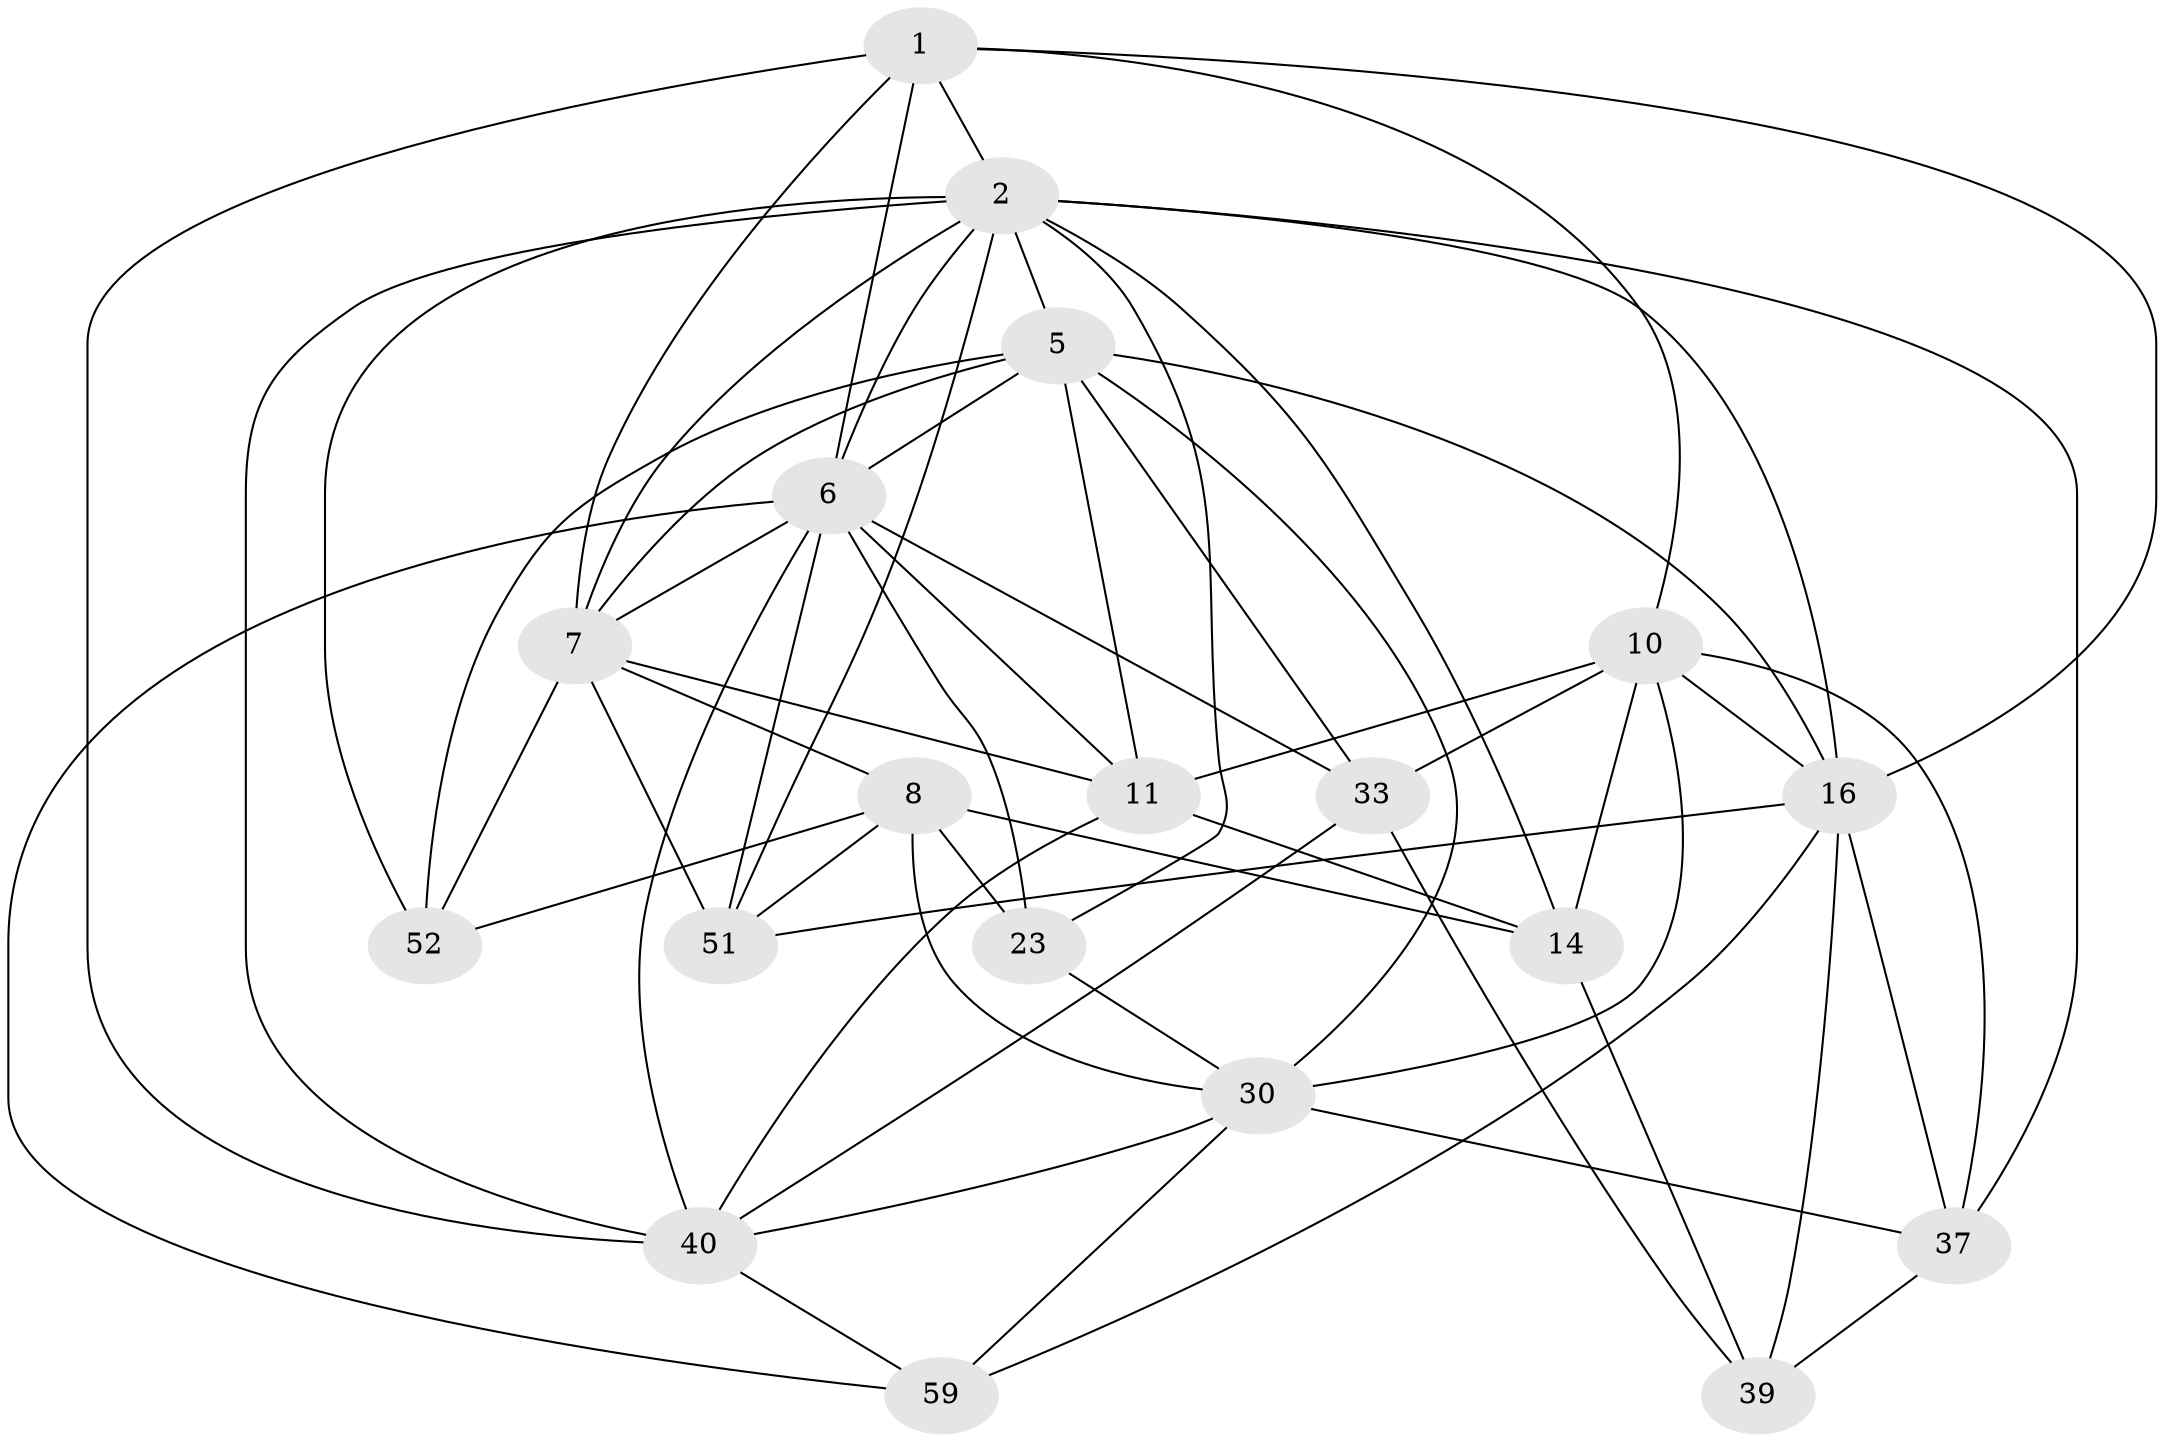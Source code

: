 // original degree distribution, {4: 1.0}
// Generated by graph-tools (version 1.1) at 2025/20/03/04/25 18:20:36]
// undirected, 19 vertices, 60 edges
graph export_dot {
graph [start="1"]
  node [color=gray90,style=filled];
  1 [super="+53+12"];
  2 [super="+4+3+15+38"];
  5 [super="+32+26"];
  6 [super="+35+36+17"];
  7 [super="+18+13+9+20"];
  8 [super="+25+41"];
  10 [super="+58+21"];
  11 [super="+27+31"];
  14 [super="+28"];
  16 [super="+44+22+29"];
  23;
  30 [super="+43+62+46"];
  33 [super="+34+54"];
  37 [super="+49+47"];
  39;
  40 [super="+50+63"];
  51 [super="+61"];
  52;
  59;
  1 -- 40 [weight=2];
  1 -- 7 [weight=2];
  1 -- 10 [weight=3];
  1 -- 6;
  1 -- 2;
  1 -- 16;
  2 -- 40 [weight=2];
  2 -- 51;
  2 -- 37;
  2 -- 52;
  2 -- 6;
  2 -- 23;
  2 -- 14;
  2 -- 7;
  2 -- 5 [weight=2];
  2 -- 16 [weight=2];
  5 -- 16;
  5 -- 33;
  5 -- 52;
  5 -- 6;
  5 -- 7 [weight=3];
  5 -- 30 [weight=2];
  5 -- 11;
  6 -- 40;
  6 -- 33 [weight=2];
  6 -- 59;
  6 -- 23;
  6 -- 7;
  6 -- 11 [weight=2];
  6 -- 51;
  7 -- 8 [weight=3];
  7 -- 51 [weight=2];
  7 -- 52;
  7 -- 11;
  8 -- 14;
  8 -- 52;
  8 -- 23;
  8 -- 51;
  8 -- 30;
  10 -- 14 [weight=2];
  10 -- 11 [weight=2];
  10 -- 30;
  10 -- 33 [weight=3];
  10 -- 37 [weight=2];
  10 -- 16;
  11 -- 40;
  11 -- 14;
  14 -- 39;
  16 -- 51;
  16 -- 37 [weight=2];
  16 -- 59;
  16 -- 39;
  23 -- 30;
  30 -- 37 [weight=2];
  30 -- 40 [weight=2];
  30 -- 59;
  33 -- 39;
  33 -- 40;
  37 -- 39;
  40 -- 59;
}
